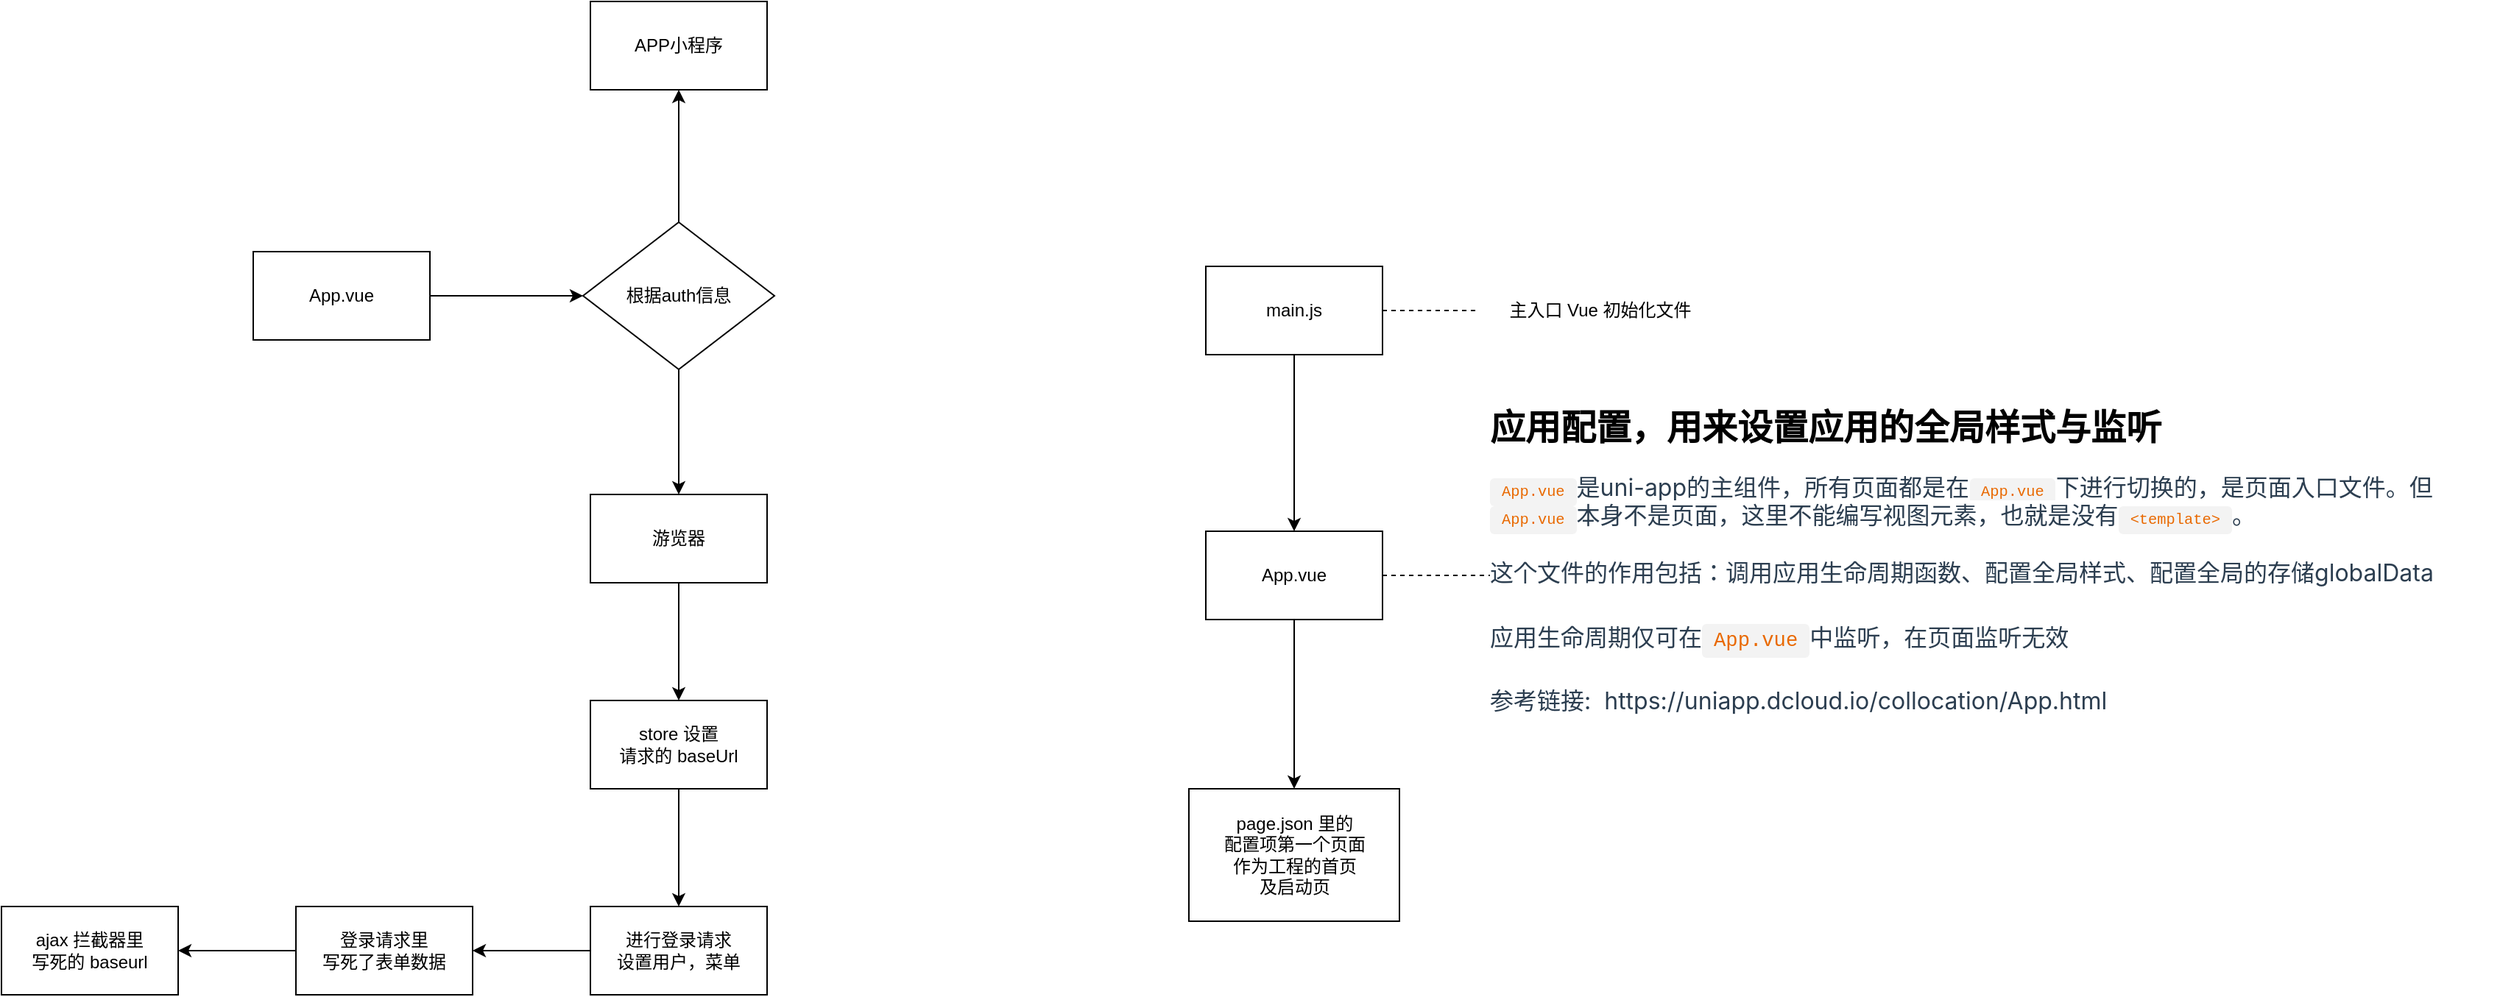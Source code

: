 <mxfile version="20.1.1" type="github">
  <diagram id="G9VTqADsOA1uYVqKmHrd" name="第 1 页">
    <mxGraphModel dx="1808" dy="574" grid="1" gridSize="10" guides="1" tooltips="1" connect="1" arrows="1" fold="1" page="1" pageScale="1" pageWidth="827" pageHeight="1169" math="0" shadow="0">
      <root>
        <mxCell id="0" />
        <mxCell id="1" parent="0" />
        <mxCell id="viMZh_LxQ2nRwRlM60QG-3" value="" style="edgeStyle=orthogonalEdgeStyle;rounded=0;orthogonalLoop=1;jettySize=auto;html=1;" parent="1" source="viMZh_LxQ2nRwRlM60QG-1" target="viMZh_LxQ2nRwRlM60QG-2" edge="1">
          <mxGeometry relative="1" as="geometry" />
        </mxCell>
        <mxCell id="viMZh_LxQ2nRwRlM60QG-1" value="App.vue" style="rounded=0;whiteSpace=wrap;html=1;" parent="1" vertex="1">
          <mxGeometry x="60" y="360" width="120" height="60" as="geometry" />
        </mxCell>
        <mxCell id="viMZh_LxQ2nRwRlM60QG-5" value="" style="edgeStyle=orthogonalEdgeStyle;rounded=0;orthogonalLoop=1;jettySize=auto;html=1;" parent="1" source="viMZh_LxQ2nRwRlM60QG-2" target="viMZh_LxQ2nRwRlM60QG-4" edge="1">
          <mxGeometry relative="1" as="geometry" />
        </mxCell>
        <mxCell id="viMZh_LxQ2nRwRlM60QG-7" value="" style="edgeStyle=orthogonalEdgeStyle;rounded=0;orthogonalLoop=1;jettySize=auto;html=1;" parent="1" source="viMZh_LxQ2nRwRlM60QG-2" target="viMZh_LxQ2nRwRlM60QG-6" edge="1">
          <mxGeometry relative="1" as="geometry" />
        </mxCell>
        <mxCell id="viMZh_LxQ2nRwRlM60QG-2" value="根据auth信息" style="rhombus;whiteSpace=wrap;html=1;rounded=0;" parent="1" vertex="1">
          <mxGeometry x="284" y="340" width="130" height="100" as="geometry" />
        </mxCell>
        <mxCell id="viMZh_LxQ2nRwRlM60QG-4" value="APP小程序" style="whiteSpace=wrap;html=1;rounded=0;" parent="1" vertex="1">
          <mxGeometry x="289" y="190" width="120" height="60" as="geometry" />
        </mxCell>
        <mxCell id="viMZh_LxQ2nRwRlM60QG-9" value="" style="edgeStyle=orthogonalEdgeStyle;rounded=0;orthogonalLoop=1;jettySize=auto;html=1;" parent="1" source="viMZh_LxQ2nRwRlM60QG-6" target="viMZh_LxQ2nRwRlM60QG-8" edge="1">
          <mxGeometry relative="1" as="geometry" />
        </mxCell>
        <mxCell id="viMZh_LxQ2nRwRlM60QG-6" value="游览器" style="whiteSpace=wrap;html=1;rounded=0;" parent="1" vertex="1">
          <mxGeometry x="289" y="525" width="120" height="60" as="geometry" />
        </mxCell>
        <mxCell id="viMZh_LxQ2nRwRlM60QG-11" value="" style="edgeStyle=orthogonalEdgeStyle;rounded=0;orthogonalLoop=1;jettySize=auto;html=1;" parent="1" source="viMZh_LxQ2nRwRlM60QG-8" target="viMZh_LxQ2nRwRlM60QG-10" edge="1">
          <mxGeometry relative="1" as="geometry" />
        </mxCell>
        <mxCell id="viMZh_LxQ2nRwRlM60QG-8" value="store 设置&lt;br&gt;请求的 baseUrl" style="whiteSpace=wrap;html=1;rounded=0;" parent="1" vertex="1">
          <mxGeometry x="289" y="665" width="120" height="60" as="geometry" />
        </mxCell>
        <mxCell id="viMZh_LxQ2nRwRlM60QG-13" value="" style="edgeStyle=orthogonalEdgeStyle;rounded=0;orthogonalLoop=1;jettySize=auto;html=1;" parent="1" source="viMZh_LxQ2nRwRlM60QG-10" target="viMZh_LxQ2nRwRlM60QG-12" edge="1">
          <mxGeometry relative="1" as="geometry" />
        </mxCell>
        <mxCell id="viMZh_LxQ2nRwRlM60QG-10" value="进行登录请求&lt;br&gt;设置用户，菜单" style="whiteSpace=wrap;html=1;rounded=0;" parent="1" vertex="1">
          <mxGeometry x="289" y="805" width="120" height="60" as="geometry" />
        </mxCell>
        <mxCell id="viMZh_LxQ2nRwRlM60QG-15" value="" style="edgeStyle=orthogonalEdgeStyle;rounded=0;orthogonalLoop=1;jettySize=auto;html=1;" parent="1" source="viMZh_LxQ2nRwRlM60QG-12" target="viMZh_LxQ2nRwRlM60QG-14" edge="1">
          <mxGeometry relative="1" as="geometry" />
        </mxCell>
        <mxCell id="viMZh_LxQ2nRwRlM60QG-12" value="登录请求里&lt;br&gt;写死了表单数据" style="whiteSpace=wrap;html=1;rounded=0;" parent="1" vertex="1">
          <mxGeometry x="89" y="805" width="120" height="60" as="geometry" />
        </mxCell>
        <mxCell id="viMZh_LxQ2nRwRlM60QG-14" value="ajax 拦截器里&lt;br&gt;写死的 baseurl" style="whiteSpace=wrap;html=1;rounded=0;" parent="1" vertex="1">
          <mxGeometry x="-111" y="805" width="120" height="60" as="geometry" />
        </mxCell>
        <mxCell id="mMeTXBTy8XtxrKCNUORP-5" value="" style="edgeStyle=orthogonalEdgeStyle;rounded=0;orthogonalLoop=1;jettySize=auto;html=1;" edge="1" parent="1" source="mMeTXBTy8XtxrKCNUORP-1" target="mMeTXBTy8XtxrKCNUORP-4">
          <mxGeometry relative="1" as="geometry" />
        </mxCell>
        <mxCell id="mMeTXBTy8XtxrKCNUORP-1" value="main.js" style="rounded=0;whiteSpace=wrap;html=1;" vertex="1" parent="1">
          <mxGeometry x="707" y="370" width="120" height="60" as="geometry" />
        </mxCell>
        <mxCell id="mMeTXBTy8XtxrKCNUORP-12" value="" style="edgeStyle=orthogonalEdgeStyle;rounded=0;orthogonalLoop=1;jettySize=auto;html=1;" edge="1" parent="1" source="mMeTXBTy8XtxrKCNUORP-4" target="mMeTXBTy8XtxrKCNUORP-11">
          <mxGeometry relative="1" as="geometry" />
        </mxCell>
        <mxCell id="mMeTXBTy8XtxrKCNUORP-4" value="App.vue" style="rounded=0;whiteSpace=wrap;html=1;" vertex="1" parent="1">
          <mxGeometry x="707" y="550" width="120" height="60" as="geometry" />
        </mxCell>
        <mxCell id="mMeTXBTy8XtxrKCNUORP-8" value="主入口 Vue 初始化文件" style="text;html=1;strokeColor=none;fillColor=none;align=center;verticalAlign=middle;whiteSpace=wrap;rounded=0;" vertex="1" parent="1">
          <mxGeometry x="890" y="385" width="170" height="30" as="geometry" />
        </mxCell>
        <mxCell id="mMeTXBTy8XtxrKCNUORP-10" value="&lt;h1&gt;应用配置，用来设置应用的全局样式与监听&lt;/h1&gt;&lt;p&gt;&lt;code style=&quot;font-family: source-code-pro, Menlo, Monaco, Consolas, &amp;quot;Courier New&amp;quot;, monospace; color: rgb(233, 105, 0); padding: 0.25rem 0.5rem; margin: 0px; font-size: 0.85em; background-color: rgba(27, 31, 35, 0.05); border-radius: 3px;&quot;&gt;App.vue&lt;/code&gt;&lt;span style=&quot;background-color: rgb(255, 255, 255); color: rgb(44, 62, 80); font-family: -apple-system, BlinkMacSystemFont, &amp;quot;Segoe UI&amp;quot;, Roboto, Oxygen, Ubuntu, Cantarell, &amp;quot;Fira Sans&amp;quot;, &amp;quot;Droid Sans&amp;quot;, &amp;quot;Helvetica Neue&amp;quot;, sans-serif; font-size: 16px;&quot;&gt;是uni-app的主组件，所有页面都是在&lt;/span&gt;&lt;code style=&quot;font-family: source-code-pro, Menlo, Monaco, Consolas, &amp;quot;Courier New&amp;quot;, monospace; color: rgb(233, 105, 0); padding: 0.25rem 0.5rem; margin: 0px; font-size: 0.85em; background-color: rgba(27, 31, 35, 0.05); border-radius: 3px;&quot;&gt;App.vue&lt;/code&gt;&lt;span style=&quot;background-color: rgb(255, 255, 255); color: rgb(44, 62, 80); font-family: -apple-system, BlinkMacSystemFont, &amp;quot;Segoe UI&amp;quot;, Roboto, Oxygen, Ubuntu, Cantarell, &amp;quot;Fira Sans&amp;quot;, &amp;quot;Droid Sans&amp;quot;, &amp;quot;Helvetica Neue&amp;quot;, sans-serif; font-size: 16px;&quot;&gt;下进行切换的，是页面入口文件。但&lt;/span&gt;&lt;code style=&quot;font-family: source-code-pro, Menlo, Monaco, Consolas, &amp;quot;Courier New&amp;quot;, monospace; color: rgb(233, 105, 0); padding: 0.25rem 0.5rem; margin: 0px; font-size: 0.85em; background-color: rgba(27, 31, 35, 0.05); border-radius: 3px;&quot;&gt;App.vue&lt;/code&gt;&lt;span style=&quot;background-color: rgb(255, 255, 255); color: rgb(44, 62, 80); font-family: -apple-system, BlinkMacSystemFont, &amp;quot;Segoe UI&amp;quot;, Roboto, Oxygen, Ubuntu, Cantarell, &amp;quot;Fira Sans&amp;quot;, &amp;quot;Droid Sans&amp;quot;, &amp;quot;Helvetica Neue&amp;quot;, sans-serif; font-size: 16px;&quot;&gt;本身不是页面，这里不能编写视图元素，也就是没有&lt;/span&gt;&lt;code style=&quot;font-family: source-code-pro, Menlo, Monaco, Consolas, &amp;quot;Courier New&amp;quot;, monospace; color: rgb(233, 105, 0); padding: 0.25rem 0.5rem; margin: 0px; font-size: 0.85em; background-color: rgba(27, 31, 35, 0.05); border-radius: 3px;&quot;&gt;&amp;lt;template&amp;gt;&lt;/code&gt;&lt;span style=&quot;background-color: rgb(255, 255, 255); color: rgb(44, 62, 80); font-family: -apple-system, BlinkMacSystemFont, &amp;quot;Segoe UI&amp;quot;, Roboto, Oxygen, Ubuntu, Cantarell, &amp;quot;Fira Sans&amp;quot;, &amp;quot;Droid Sans&amp;quot;, &amp;quot;Helvetica Neue&amp;quot;, sans-serif; font-size: 16px;&quot;&gt;。&lt;/span&gt;&lt;/p&gt;&lt;p style=&quot;line-height: 1.7; color: rgb(44, 62, 80); font-family: -apple-system, BlinkMacSystemFont, &amp;quot;Segoe UI&amp;quot;, Roboto, Oxygen, Ubuntu, Cantarell, &amp;quot;Fira Sans&amp;quot;, &amp;quot;Droid Sans&amp;quot;, &amp;quot;Helvetica Neue&amp;quot;, sans-serif; font-size: 16px; background-color: rgb(255, 255, 255);&quot;&gt;这个文件的作用包括：调用应用生命周期函数、配置全局样式、配置全局的存储globalData&lt;/p&gt;&lt;p style=&quot;line-height: 1.7; color: rgb(44, 62, 80); font-family: -apple-system, BlinkMacSystemFont, &amp;quot;Segoe UI&amp;quot;, Roboto, Oxygen, Ubuntu, Cantarell, &amp;quot;Fira Sans&amp;quot;, &amp;quot;Droid Sans&amp;quot;, &amp;quot;Helvetica Neue&amp;quot;, sans-serif; font-size: 16px; background-color: rgb(255, 255, 255);&quot;&gt;应用生命周期仅可在&lt;code style=&quot;font-family: source-code-pro, Menlo, Monaco, Consolas, &amp;quot;Courier New&amp;quot;, monospace; color: rgb(233, 105, 0); padding: 0.25rem 0.5rem; margin: 0px; font-size: 0.85em; background-color: rgba(27, 31, 35, 0.05); border-radius: 3px;&quot;&gt;App.vue&lt;/code&gt;中监听，在页面监听无效&lt;/p&gt;&lt;p style=&quot;line-height: 1.7; color: rgb(44, 62, 80); font-family: -apple-system, BlinkMacSystemFont, &amp;quot;Segoe UI&amp;quot;, Roboto, Oxygen, Ubuntu, Cantarell, &amp;quot;Fira Sans&amp;quot;, &amp;quot;Droid Sans&amp;quot;, &amp;quot;Helvetica Neue&amp;quot;, sans-serif; font-size: 16px; background-color: rgb(255, 255, 255);&quot;&gt;参考链接:&amp;nbsp;&amp;nbsp;https://uniapp.dcloud.io/collocation/App.html&lt;/p&gt;" style="text;html=1;strokeColor=none;fillColor=none;spacing=5;spacingTop=-20;whiteSpace=wrap;overflow=hidden;rounded=0;" vertex="1" parent="1">
          <mxGeometry x="895" y="460" width="690" height="250" as="geometry" />
        </mxCell>
        <mxCell id="mMeTXBTy8XtxrKCNUORP-11" value="page.json 里的&lt;br&gt;配置项第一个页面&lt;br&gt;作为工程的首页&lt;br&gt;及启动页&lt;br&gt;" style="rounded=0;whiteSpace=wrap;html=1;" vertex="1" parent="1">
          <mxGeometry x="695.5" y="725" width="143" height="90" as="geometry" />
        </mxCell>
        <mxCell id="mMeTXBTy8XtxrKCNUORP-14" value="" style="endArrow=none;dashed=1;html=1;rounded=0;exitX=1;exitY=0.5;exitDx=0;exitDy=0;" edge="1" parent="1" source="mMeTXBTy8XtxrKCNUORP-1" target="mMeTXBTy8XtxrKCNUORP-8">
          <mxGeometry width="50" height="50" relative="1" as="geometry">
            <mxPoint x="920" y="630" as="sourcePoint" />
            <mxPoint x="970" y="580" as="targetPoint" />
          </mxGeometry>
        </mxCell>
        <mxCell id="mMeTXBTy8XtxrKCNUORP-15" value="" style="endArrow=none;dashed=1;html=1;rounded=0;exitX=1;exitY=0.5;exitDx=0;exitDy=0;" edge="1" parent="1" source="mMeTXBTy8XtxrKCNUORP-4">
          <mxGeometry width="50" height="50" relative="1" as="geometry">
            <mxPoint x="920" y="630" as="sourcePoint" />
            <mxPoint x="900" y="580" as="targetPoint" />
          </mxGeometry>
        </mxCell>
      </root>
    </mxGraphModel>
  </diagram>
</mxfile>
